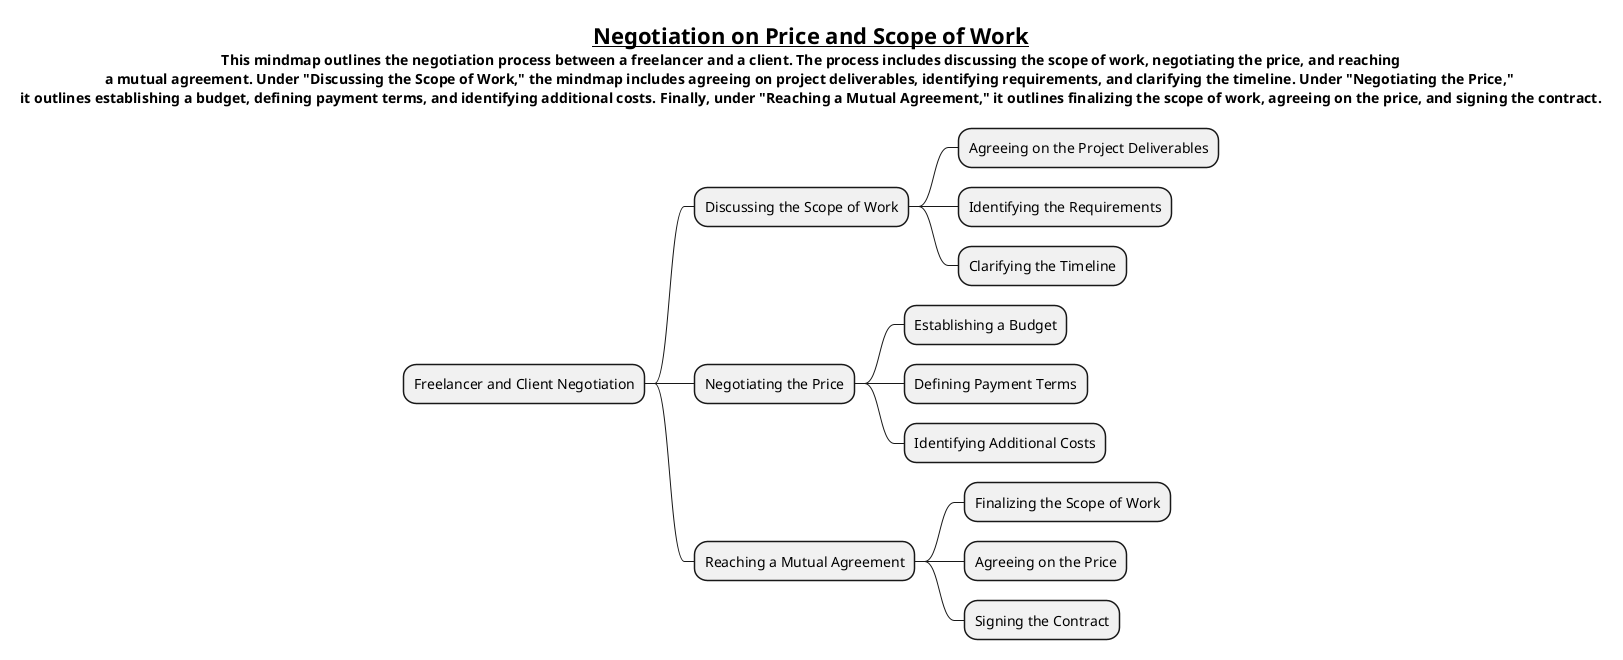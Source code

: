 @startmindmap
title = __Negotiation on Price and Scope of Work__ \n This mindmap outlines the negotiation process between a freelancer and a client. The process includes discussing the scope of work, negotiating the price, and reaching \na mutual agreement. Under "Discussing the Scope of Work," the mindmap includes agreeing on project deliverables, identifying requirements, and clarifying the timeline. Under "Negotiating the Price," \nit outlines establishing a budget, defining payment terms, and identifying additional costs. Finally, under "Reaching a Mutual Agreement," it outlines finalizing the scope of work, agreeing on the price, and signing the contract.

* Freelancer and Client Negotiation
** Discussing the Scope of Work
*** Agreeing on the Project Deliverables
*** Identifying the Requirements
*** Clarifying the Timeline
** Negotiating the Price
*** Establishing a Budget
*** Defining Payment Terms
*** Identifying Additional Costs
** Reaching a Mutual Agreement
*** Finalizing the Scope of Work
*** Agreeing on the Price
*** Signing the Contract

@endmindmap
